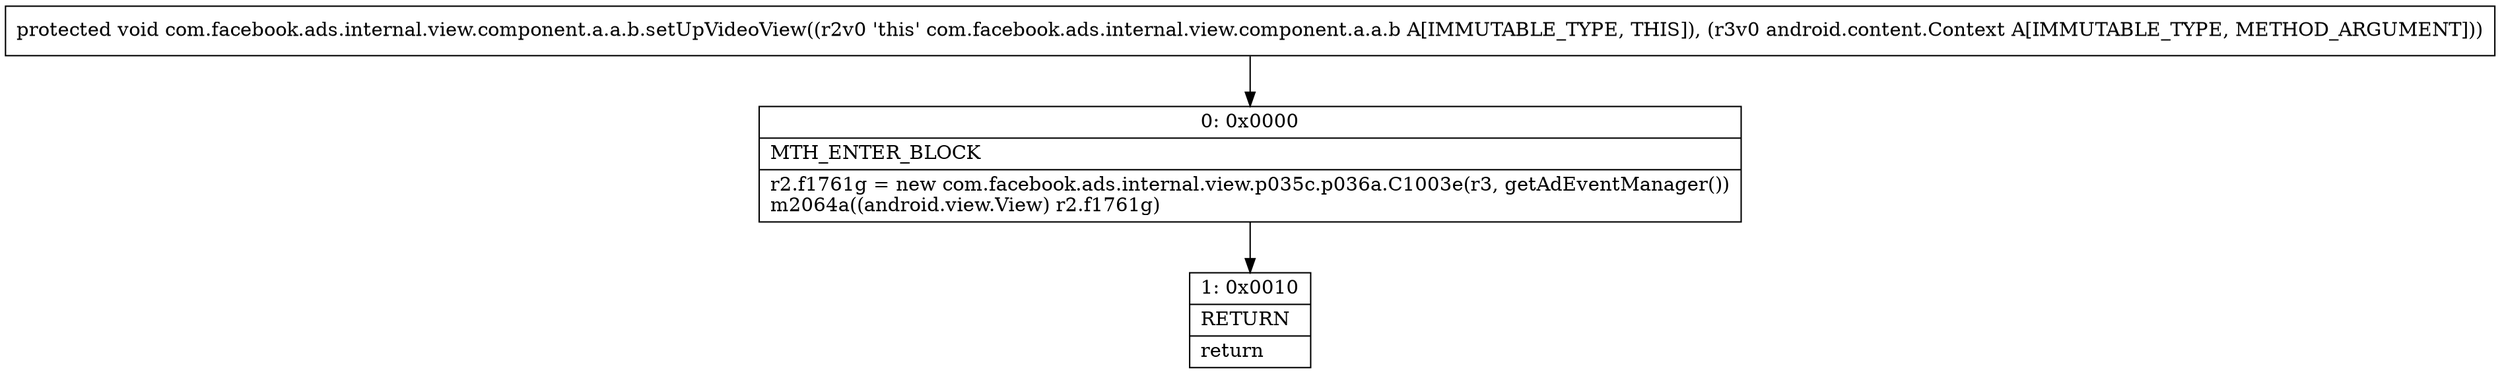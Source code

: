 digraph "CFG forcom.facebook.ads.internal.view.component.a.a.b.setUpVideoView(Landroid\/content\/Context;)V" {
Node_0 [shape=record,label="{0\:\ 0x0000|MTH_ENTER_BLOCK\l|r2.f1761g = new com.facebook.ads.internal.view.p035c.p036a.C1003e(r3, getAdEventManager())\lm2064a((android.view.View) r2.f1761g)\l}"];
Node_1 [shape=record,label="{1\:\ 0x0010|RETURN\l|return\l}"];
MethodNode[shape=record,label="{protected void com.facebook.ads.internal.view.component.a.a.b.setUpVideoView((r2v0 'this' com.facebook.ads.internal.view.component.a.a.b A[IMMUTABLE_TYPE, THIS]), (r3v0 android.content.Context A[IMMUTABLE_TYPE, METHOD_ARGUMENT])) }"];
MethodNode -> Node_0;
Node_0 -> Node_1;
}

